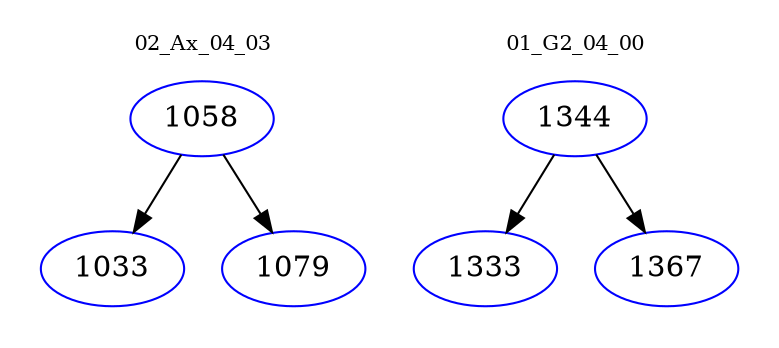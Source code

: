 digraph{
subgraph cluster_0 {
color = white
label = "02_Ax_04_03";
fontsize=10;
T0_1058 [label="1058", color="blue"]
T0_1058 -> T0_1033 [color="black"]
T0_1033 [label="1033", color="blue"]
T0_1058 -> T0_1079 [color="black"]
T0_1079 [label="1079", color="blue"]
}
subgraph cluster_1 {
color = white
label = "01_G2_04_00";
fontsize=10;
T1_1344 [label="1344", color="blue"]
T1_1344 -> T1_1333 [color="black"]
T1_1333 [label="1333", color="blue"]
T1_1344 -> T1_1367 [color="black"]
T1_1367 [label="1367", color="blue"]
}
}

